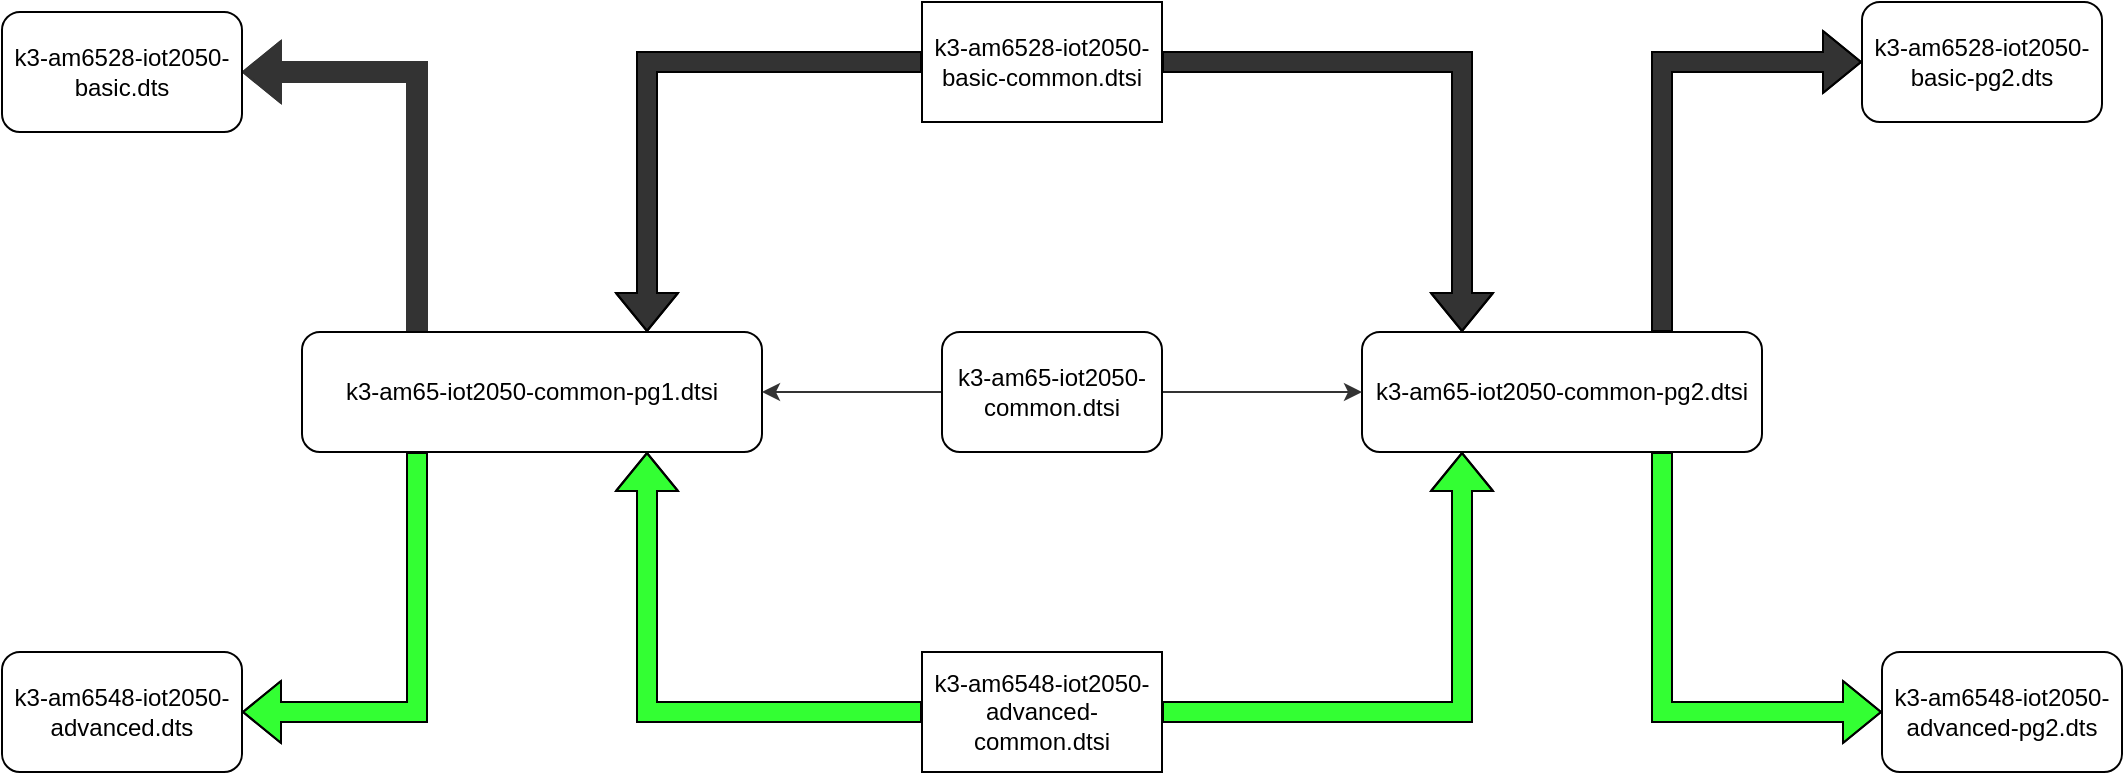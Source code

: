 <mxfile version="17.1.2" type="github">
  <diagram name="Page-1" id="74e2e168-ea6b-b213-b513-2b3c1d86103e">
    <mxGraphModel dx="2386" dy="1078" grid="1" gridSize="10" guides="1" tooltips="1" connect="1" arrows="1" fold="1" page="1" pageScale="1" pageWidth="1100" pageHeight="850" background="none" math="0" shadow="0">
      <root>
        <mxCell id="0" />
        <mxCell id="1" parent="0" />
        <mxCell id="r4rQENSYaG7dbEwaF6Cd-39" style="edgeStyle=orthogonalEdgeStyle;rounded=0;orthogonalLoop=1;jettySize=auto;html=1;exitX=0.25;exitY=0;exitDx=0;exitDy=0;entryX=1;entryY=0.5;entryDx=0;entryDy=0;fillColor=#333333;elbow=vertical;shape=flexArrow;strokeColor=#333333;" edge="1" parent="1" source="r4rQENSYaG7dbEwaF6Cd-1" target="r4rQENSYaG7dbEwaF6Cd-2">
          <mxGeometry relative="1" as="geometry" />
        </mxCell>
        <mxCell id="r4rQENSYaG7dbEwaF6Cd-40" style="edgeStyle=orthogonalEdgeStyle;rounded=0;orthogonalLoop=1;jettySize=auto;html=1;exitX=0.25;exitY=1;exitDx=0;exitDy=0;entryX=1;entryY=0.5;entryDx=0;entryDy=0;fillColor=#33FF33;elbow=vertical;shape=flexArrow;" edge="1" parent="1" source="r4rQENSYaG7dbEwaF6Cd-1" target="r4rQENSYaG7dbEwaF6Cd-3">
          <mxGeometry relative="1" as="geometry" />
        </mxCell>
        <mxCell id="r4rQENSYaG7dbEwaF6Cd-1" value="k3-am65-iot2050-common-pg1.dtsi" style="rounded=1;whiteSpace=wrap;html=1;" vertex="1" parent="1">
          <mxGeometry x="160" y="560" width="230" height="60" as="geometry" />
        </mxCell>
        <UserObject label="k3-am6528-iot2050-basic.dts" link="k3-am6528-iot2050-basic.dts" id="r4rQENSYaG7dbEwaF6Cd-2">
          <mxCell style="rounded=1;whiteSpace=wrap;html=1;" vertex="1" parent="1">
            <mxGeometry x="10" y="400" width="120" height="60" as="geometry" />
          </mxCell>
        </UserObject>
        <UserObject label="k3-am6548-iot2050-advanced.dts" link="k3-am6548-iot2050-advanced.dts" id="r4rQENSYaG7dbEwaF6Cd-3">
          <mxCell style="rounded=1;whiteSpace=wrap;html=1;" vertex="1" parent="1">
            <mxGeometry x="10" y="720" width="120" height="60" as="geometry" />
          </mxCell>
        </UserObject>
        <mxCell id="r4rQENSYaG7dbEwaF6Cd-28" style="edgeStyle=orthogonalEdgeStyle;rounded=0;orthogonalLoop=1;jettySize=auto;html=1;entryX=0.25;entryY=0;entryDx=0;entryDy=0;fillColor=#333333;elbow=vertical;shape=flexArrow;" edge="1" parent="1" source="r4rQENSYaG7dbEwaF6Cd-4" target="r4rQENSYaG7dbEwaF6Cd-7">
          <mxGeometry relative="1" as="geometry" />
        </mxCell>
        <mxCell id="r4rQENSYaG7dbEwaF6Cd-33" style="edgeStyle=orthogonalEdgeStyle;rounded=0;orthogonalLoop=1;jettySize=auto;html=1;entryX=0.75;entryY=0;entryDx=0;entryDy=0;fillColor=#333333;elbow=vertical;shape=flexArrow;" edge="1" parent="1" source="r4rQENSYaG7dbEwaF6Cd-4" target="r4rQENSYaG7dbEwaF6Cd-1">
          <mxGeometry relative="1" as="geometry" />
        </mxCell>
        <mxCell id="r4rQENSYaG7dbEwaF6Cd-4" value="k3-am6528-iot2050-basic-common.dtsi" style="rounded=0;whiteSpace=wrap;html=1;" vertex="1" parent="1">
          <mxGeometry x="470" y="395" width="120" height="60" as="geometry" />
        </mxCell>
        <mxCell id="r4rQENSYaG7dbEwaF6Cd-30" style="edgeStyle=orthogonalEdgeStyle;rounded=0;orthogonalLoop=1;jettySize=auto;html=1;entryX=0.25;entryY=1;entryDx=0;entryDy=0;fillColor=#33FF33;elbow=vertical;shape=flexArrow;" edge="1" parent="1" source="r4rQENSYaG7dbEwaF6Cd-5" target="r4rQENSYaG7dbEwaF6Cd-7">
          <mxGeometry relative="1" as="geometry" />
        </mxCell>
        <mxCell id="r4rQENSYaG7dbEwaF6Cd-34" style="edgeStyle=orthogonalEdgeStyle;rounded=0;orthogonalLoop=1;jettySize=auto;html=1;entryX=0.75;entryY=1;entryDx=0;entryDy=0;fillColor=#33FF33;elbow=vertical;shape=flexArrow;" edge="1" parent="1" source="r4rQENSYaG7dbEwaF6Cd-5" target="r4rQENSYaG7dbEwaF6Cd-1">
          <mxGeometry relative="1" as="geometry" />
        </mxCell>
        <mxCell id="r4rQENSYaG7dbEwaF6Cd-5" value="k3-am6548-iot2050-advanced-common.dtsi" style="rounded=0;whiteSpace=wrap;html=1;" vertex="1" parent="1">
          <mxGeometry x="470" y="720" width="120" height="60" as="geometry" />
        </mxCell>
        <mxCell id="r4rQENSYaG7dbEwaF6Cd-6" value="k3-am6528-iot2050-basic-pg2.dts" style="rounded=1;whiteSpace=wrap;html=1;" vertex="1" parent="1">
          <mxGeometry x="940" y="395" width="120" height="60" as="geometry" />
        </mxCell>
        <mxCell id="r4rQENSYaG7dbEwaF6Cd-37" style="edgeStyle=orthogonalEdgeStyle;rounded=0;orthogonalLoop=1;jettySize=auto;html=1;exitX=0.75;exitY=0;exitDx=0;exitDy=0;entryX=0;entryY=0.5;entryDx=0;entryDy=0;fillColor=#333333;elbow=vertical;shape=flexArrow;" edge="1" parent="1" source="r4rQENSYaG7dbEwaF6Cd-7" target="r4rQENSYaG7dbEwaF6Cd-6">
          <mxGeometry relative="1" as="geometry" />
        </mxCell>
        <mxCell id="r4rQENSYaG7dbEwaF6Cd-38" style="edgeStyle=orthogonalEdgeStyle;rounded=0;orthogonalLoop=1;jettySize=auto;html=1;exitX=0.75;exitY=1;exitDx=0;exitDy=0;entryX=0;entryY=0.5;entryDx=0;entryDy=0;fillColor=#33FF33;elbow=vertical;shape=flexArrow;" edge="1" parent="1" source="r4rQENSYaG7dbEwaF6Cd-7" target="r4rQENSYaG7dbEwaF6Cd-8">
          <mxGeometry relative="1" as="geometry" />
        </mxCell>
        <mxCell id="r4rQENSYaG7dbEwaF6Cd-7" value="k3-am65-iot2050-common-pg2.dtsi" style="rounded=1;whiteSpace=wrap;html=1;" vertex="1" parent="1">
          <mxGeometry x="690" y="560" width="200" height="60" as="geometry" />
        </mxCell>
        <mxCell id="r4rQENSYaG7dbEwaF6Cd-8" value="k3-am6548-iot2050-advanced-pg2.dts" style="rounded=1;whiteSpace=wrap;html=1;" vertex="1" parent="1">
          <mxGeometry x="950" y="720" width="120" height="60" as="geometry" />
        </mxCell>
        <mxCell id="r4rQENSYaG7dbEwaF6Cd-44" style="edgeStyle=orthogonalEdgeStyle;rounded=0;orthogonalLoop=1;jettySize=auto;html=1;entryX=0;entryY=0.5;entryDx=0;entryDy=0;strokeColor=#333333;fillColor=#333333;elbow=vertical;" edge="1" parent="1" source="r4rQENSYaG7dbEwaF6Cd-43" target="r4rQENSYaG7dbEwaF6Cd-7">
          <mxGeometry relative="1" as="geometry" />
        </mxCell>
        <mxCell id="r4rQENSYaG7dbEwaF6Cd-47" value="" style="edgeStyle=orthogonalEdgeStyle;rounded=0;orthogonalLoop=1;jettySize=auto;html=1;strokeColor=#333333;fillColor=#333333;elbow=vertical;" edge="1" parent="1" source="r4rQENSYaG7dbEwaF6Cd-43" target="r4rQENSYaG7dbEwaF6Cd-1">
          <mxGeometry relative="1" as="geometry" />
        </mxCell>
        <mxCell id="r4rQENSYaG7dbEwaF6Cd-43" value="k3-am65-iot2050-common.dtsi" style="rounded=1;whiteSpace=wrap;html=1;" vertex="1" parent="1">
          <mxGeometry x="480" y="560" width="110" height="60" as="geometry" />
        </mxCell>
      </root>
    </mxGraphModel>
  </diagram>
</mxfile>
